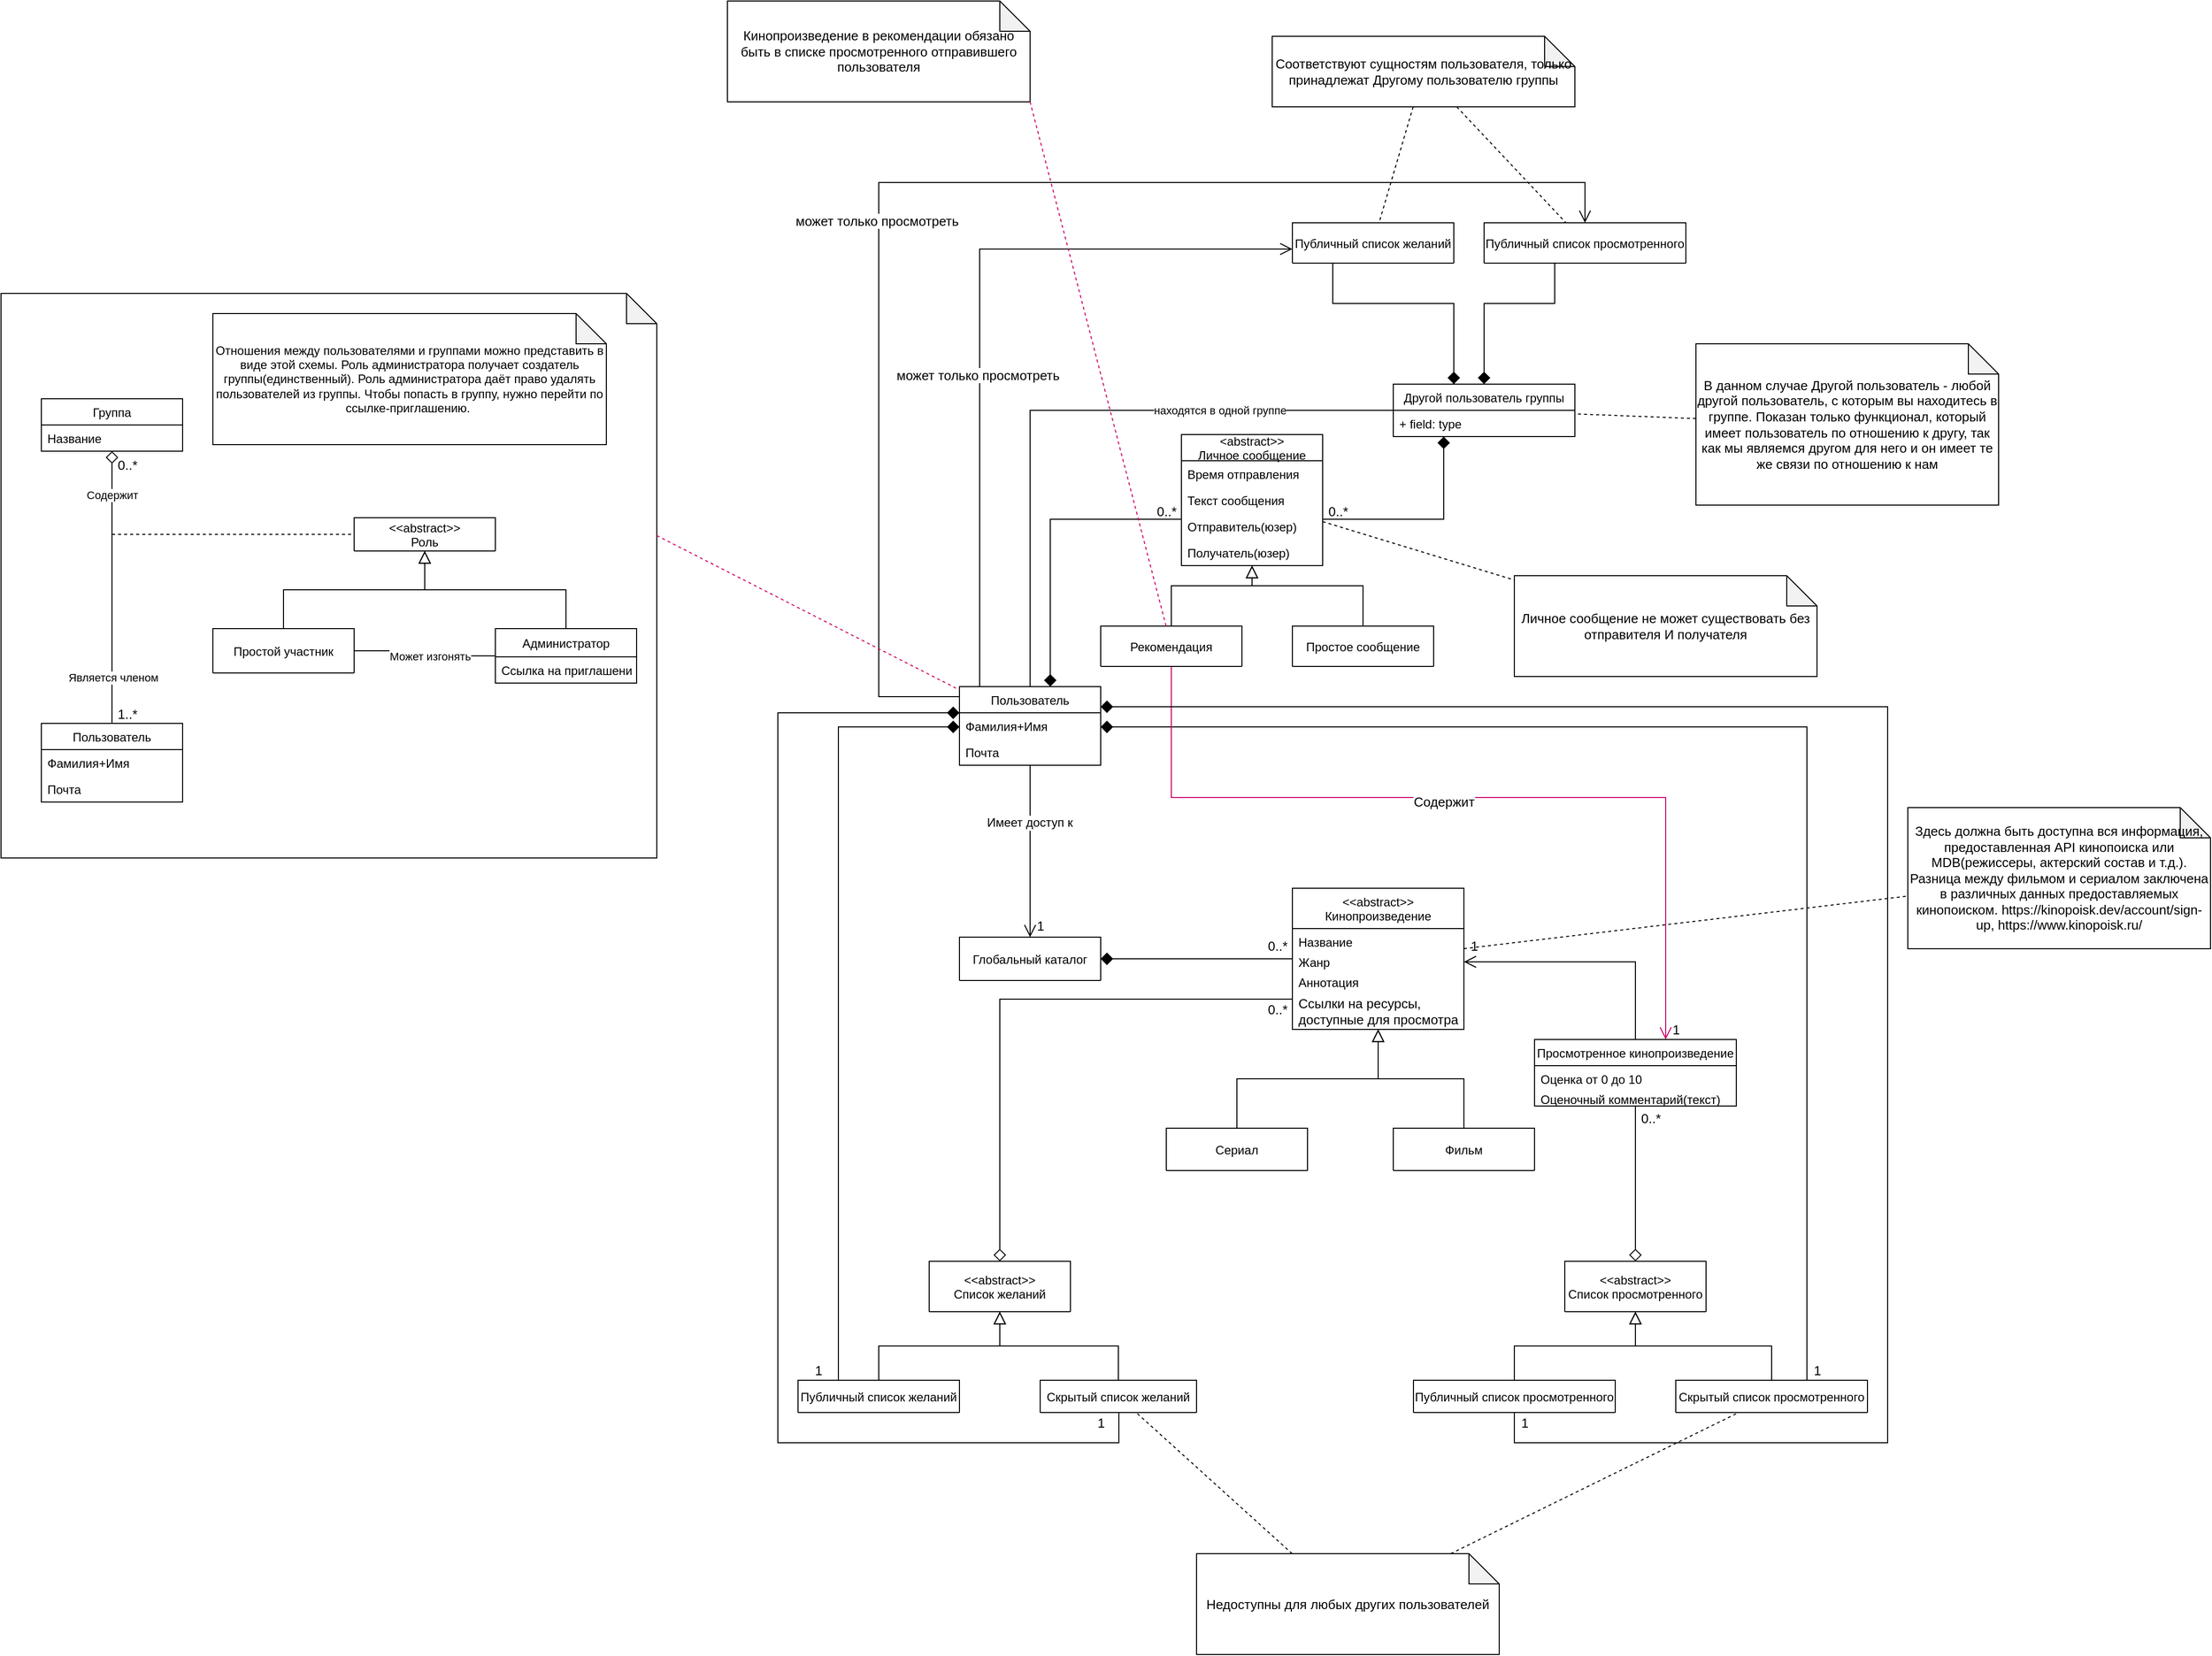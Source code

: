 <mxfile version="17.1.0" type="github">
  <diagram id="8hOy7J-Tb4VkElEGlRXa" name="Page-1">
    <mxGraphModel dx="2318" dy="1896" grid="1" gridSize="10" guides="1" tooltips="1" connect="1" arrows="1" fold="1" page="1" pageScale="1" pageWidth="850" pageHeight="1100" math="0" shadow="0">
      <root>
        <mxCell id="0" />
        <mxCell id="1" parent="0" />
        <mxCell id="gEv-k9MVfC7fjgF1Kp7Z-52" value="" style="shape=note;whiteSpace=wrap;html=1;backgroundOutline=1;darkOpacity=0.05;fontColor=#000000;" vertex="1" parent="1">
          <mxGeometry x="-780" y="-330" width="650" height="560" as="geometry" />
        </mxCell>
        <mxCell id="3TvEwHp-FLP5A3JZ4EUk-60" style="edgeStyle=orthogonalEdgeStyle;rounded=0;orthogonalLoop=1;jettySize=auto;html=1;startArrow=none;startFill=0;endArrow=open;endFill=0;startSize=10;endSize=10;" parent="1" source="3TvEwHp-FLP5A3JZ4EUk-1" target="3TvEwHp-FLP5A3JZ4EUk-22" edge="1">
          <mxGeometry relative="1" as="geometry" />
        </mxCell>
        <mxCell id="3TvEwHp-FLP5A3JZ4EUk-61" value="&lt;span style=&quot;font-size: 12px;&quot;&gt;Имеет доступ к&amp;nbsp;&lt;/span&gt;" style="edgeLabel;html=1;align=center;verticalAlign=middle;resizable=0;points=[];fontSize=12;" parent="3TvEwHp-FLP5A3JZ4EUk-60" vertex="1" connectable="0">
          <mxGeometry x="-0.332" y="1" relative="1" as="geometry">
            <mxPoint as="offset" />
          </mxGeometry>
        </mxCell>
        <mxCell id="3TvEwHp-FLP5A3JZ4EUk-63" style="edgeStyle=orthogonalEdgeStyle;rounded=0;orthogonalLoop=1;jettySize=auto;html=1;fontSize=13;startArrow=diamond;startFill=1;endArrow=none;endFill=0;startSize=10;endSize=10;" parent="1" source="3TvEwHp-FLP5A3JZ4EUk-1" target="3TvEwHp-FLP5A3JZ4EUk-15" edge="1">
          <mxGeometry relative="1" as="geometry">
            <Array as="points">
              <mxPoint x="50" y="100" />
            </Array>
          </mxGeometry>
        </mxCell>
        <mxCell id="3TvEwHp-FLP5A3JZ4EUk-65" style="edgeStyle=orthogonalEdgeStyle;rounded=0;orthogonalLoop=1;jettySize=auto;html=1;fontSize=13;startArrow=diamond;startFill=1;endArrow=none;endFill=0;startSize=10;endSize=10;" parent="1" source="3TvEwHp-FLP5A3JZ4EUk-1" target="3TvEwHp-FLP5A3JZ4EUk-37" edge="1">
          <mxGeometry relative="1" as="geometry">
            <Array as="points">
              <mxPoint x="1010" y="100" />
            </Array>
          </mxGeometry>
        </mxCell>
        <mxCell id="3TvEwHp-FLP5A3JZ4EUk-70" style="edgeStyle=orthogonalEdgeStyle;rounded=0;orthogonalLoop=1;jettySize=auto;html=1;fontSize=13;startArrow=none;startFill=0;endArrow=none;endFill=0;startSize=10;endSize=10;" parent="1" source="3TvEwHp-FLP5A3JZ4EUk-1" target="3TvEwHp-FLP5A3JZ4EUk-68" edge="1">
          <mxGeometry relative="1" as="geometry">
            <Array as="points">
              <mxPoint x="240" y="-214" />
            </Array>
          </mxGeometry>
        </mxCell>
        <mxCell id="gEv-k9MVfC7fjgF1Kp7Z-57" value="находятся в одной группе" style="edgeLabel;html=1;align=center;verticalAlign=middle;resizable=0;points=[];fontColor=#000000;" vertex="1" connectable="0" parent="3TvEwHp-FLP5A3JZ4EUk-70">
          <mxGeometry x="0.762" relative="1" as="geometry">
            <mxPoint x="-97" as="offset" />
          </mxGeometry>
        </mxCell>
        <mxCell id="3TvEwHp-FLP5A3JZ4EUk-74" style="edgeStyle=orthogonalEdgeStyle;rounded=0;orthogonalLoop=1;jettySize=auto;html=1;fontSize=13;startArrow=diamond;startFill=1;endArrow=none;endFill=0;startSize=10;endSize=10;" parent="1" source="3TvEwHp-FLP5A3JZ4EUk-1" target="3TvEwHp-FLP5A3JZ4EUk-72" edge="1">
          <mxGeometry relative="1" as="geometry">
            <Array as="points">
              <mxPoint x="260" y="-106" />
            </Array>
          </mxGeometry>
        </mxCell>
        <mxCell id="3TvEwHp-FLP5A3JZ4EUk-113" style="edgeStyle=orthogonalEdgeStyle;rounded=0;orthogonalLoop=1;jettySize=auto;html=1;fontSize=13;startArrow=none;startFill=0;endArrow=open;endFill=0;startSize=10;endSize=10;" parent="1" source="3TvEwHp-FLP5A3JZ4EUk-1" target="3TvEwHp-FLP5A3JZ4EUk-96" edge="1">
          <mxGeometry relative="1" as="geometry">
            <Array as="points">
              <mxPoint x="190" y="-374" />
            </Array>
          </mxGeometry>
        </mxCell>
        <mxCell id="3TvEwHp-FLP5A3JZ4EUk-114" value="может только просмотреть" style="edgeLabel;html=1;align=center;verticalAlign=middle;resizable=0;points=[];fontSize=13;" parent="3TvEwHp-FLP5A3JZ4EUk-113" vertex="1" connectable="0">
          <mxGeometry x="-0.169" y="2" relative="1" as="geometry">
            <mxPoint as="offset" />
          </mxGeometry>
        </mxCell>
        <mxCell id="3TvEwHp-FLP5A3JZ4EUk-1" value="Пользователь" style="swimlane;fontStyle=0;childLayout=stackLayout;horizontal=1;startSize=26;fillColor=none;horizontalStack=0;resizeParent=1;resizeParentMax=0;resizeLast=0;collapsible=1;marginBottom=0;" parent="1" vertex="1">
          <mxGeometry x="170" y="60" width="140" height="78" as="geometry" />
        </mxCell>
        <mxCell id="3TvEwHp-FLP5A3JZ4EUk-2" value="Фамилия+Имя" style="text;strokeColor=none;fillColor=none;align=left;verticalAlign=top;spacingLeft=4;spacingRight=4;overflow=hidden;rotatable=0;points=[[0,0.5],[1,0.5]];portConstraint=eastwest;fontColor=#000000;" parent="3TvEwHp-FLP5A3JZ4EUk-1" vertex="1">
          <mxGeometry y="26" width="140" height="26" as="geometry" />
        </mxCell>
        <mxCell id="gEv-k9MVfC7fjgF1Kp7Z-4" value="Почта" style="text;strokeColor=none;fillColor=none;align=left;verticalAlign=top;spacingLeft=4;spacingRight=4;overflow=hidden;rotatable=0;points=[[0,0.5],[1,0.5]];portConstraint=eastwest;fontColor=#000000;" vertex="1" parent="3TvEwHp-FLP5A3JZ4EUk-1">
          <mxGeometry y="52" width="140" height="26" as="geometry" />
        </mxCell>
        <mxCell id="3TvEwHp-FLP5A3JZ4EUk-30" style="edgeStyle=orthogonalEdgeStyle;rounded=0;orthogonalLoop=1;jettySize=auto;html=1;endArrow=block;endFill=0;startSize=10;endSize=10;" parent="1" source="3TvEwHp-FLP5A3JZ4EUk-9" target="3TvEwHp-FLP5A3JZ4EUk-27" edge="1">
          <mxGeometry relative="1" as="geometry" />
        </mxCell>
        <mxCell id="3TvEwHp-FLP5A3JZ4EUk-9" value="Фильм" style="swimlane;fontStyle=0;childLayout=stackLayout;horizontal=1;startSize=52;fillColor=none;horizontalStack=0;resizeParent=1;resizeParentMax=0;resizeLast=0;collapsible=1;marginBottom=0;" parent="1" vertex="1">
          <mxGeometry x="600" y="498" width="140" height="42" as="geometry" />
        </mxCell>
        <mxCell id="3TvEwHp-FLP5A3JZ4EUk-56" style="edgeStyle=orthogonalEdgeStyle;rounded=0;orthogonalLoop=1;jettySize=auto;html=1;startArrow=diamond;startFill=0;endArrow=none;endFill=0;startSize=10;endSize=10;" parent="1" source="3TvEwHp-FLP5A3JZ4EUk-13" target="3TvEwHp-FLP5A3JZ4EUk-27" edge="1">
          <mxGeometry relative="1" as="geometry">
            <Array as="points">
              <mxPoint x="210" y="370" />
            </Array>
          </mxGeometry>
        </mxCell>
        <mxCell id="3TvEwHp-FLP5A3JZ4EUk-13" value="&lt;&lt;abstract&gt;&gt;&#xa;Список желаний" style="swimlane;fontStyle=0;childLayout=stackLayout;horizontal=1;startSize=70;fillColor=none;horizontalStack=0;resizeParent=1;resizeParentMax=0;resizeLast=0;collapsible=1;marginBottom=0;" parent="1" vertex="1">
          <mxGeometry x="140" y="630" width="140" height="50" as="geometry" />
        </mxCell>
        <mxCell id="3TvEwHp-FLP5A3JZ4EUk-20" style="edgeStyle=orthogonalEdgeStyle;rounded=0;orthogonalLoop=1;jettySize=auto;html=1;endSize=10;startSize=10;endArrow=block;endFill=0;" parent="1" source="3TvEwHp-FLP5A3JZ4EUk-15" target="3TvEwHp-FLP5A3JZ4EUk-13" edge="1">
          <mxGeometry relative="1" as="geometry" />
        </mxCell>
        <mxCell id="3TvEwHp-FLP5A3JZ4EUk-15" value="Публичный список желаний" style="swimlane;fontStyle=0;childLayout=stackLayout;horizontal=1;startSize=32;fillColor=none;horizontalStack=0;resizeParent=1;resizeParentMax=0;resizeLast=0;collapsible=1;marginBottom=0;" parent="1" vertex="1">
          <mxGeometry x="10" y="748" width="160" height="32" as="geometry" />
        </mxCell>
        <mxCell id="3TvEwHp-FLP5A3JZ4EUk-21" style="edgeStyle=orthogonalEdgeStyle;rounded=0;orthogonalLoop=1;jettySize=auto;html=1;endArrow=block;endFill=0;startSize=10;endSize=10;" parent="1" source="3TvEwHp-FLP5A3JZ4EUk-17" target="3TvEwHp-FLP5A3JZ4EUk-13" edge="1">
          <mxGeometry relative="1" as="geometry" />
        </mxCell>
        <mxCell id="3TvEwHp-FLP5A3JZ4EUk-17" value="Скрытый список желаний" style="swimlane;fontStyle=0;childLayout=stackLayout;horizontal=1;startSize=42;fillColor=none;horizontalStack=0;resizeParent=1;resizeParentMax=0;resizeLast=0;collapsible=1;marginBottom=0;" parent="1" vertex="1">
          <mxGeometry x="250" y="748" width="155" height="32" as="geometry" />
        </mxCell>
        <mxCell id="3TvEwHp-FLP5A3JZ4EUk-40" style="edgeStyle=orthogonalEdgeStyle;rounded=0;orthogonalLoop=1;jettySize=auto;html=1;endArrow=none;endFill=0;startSize=10;endSize=10;startArrow=diamond;startFill=1;" parent="1" source="3TvEwHp-FLP5A3JZ4EUk-22" target="3TvEwHp-FLP5A3JZ4EUk-27" edge="1">
          <mxGeometry relative="1" as="geometry" />
        </mxCell>
        <mxCell id="3TvEwHp-FLP5A3JZ4EUk-22" value="Глобальный каталог" style="swimlane;fontStyle=0;childLayout=stackLayout;horizontal=1;startSize=52;fillColor=none;horizontalStack=0;resizeParent=1;resizeParentMax=0;resizeLast=0;collapsible=1;marginBottom=0;" parent="1" vertex="1">
          <mxGeometry x="170" y="308.5" width="140" height="43" as="geometry" />
        </mxCell>
        <mxCell id="3TvEwHp-FLP5A3JZ4EUk-29" style="edgeStyle=orthogonalEdgeStyle;rounded=0;orthogonalLoop=1;jettySize=auto;html=1;endArrow=block;endFill=0;startSize=10;endSize=10;" parent="1" source="3TvEwHp-FLP5A3JZ4EUk-25" target="3TvEwHp-FLP5A3JZ4EUk-27" edge="1">
          <mxGeometry relative="1" as="geometry" />
        </mxCell>
        <mxCell id="3TvEwHp-FLP5A3JZ4EUk-25" value="Сериал" style="swimlane;fontStyle=0;childLayout=stackLayout;horizontal=1;startSize=52;fillColor=none;horizontalStack=0;resizeParent=1;resizeParentMax=0;resizeLast=0;collapsible=1;marginBottom=0;" parent="1" vertex="1">
          <mxGeometry x="375" y="498" width="140" height="42" as="geometry" />
        </mxCell>
        <mxCell id="3TvEwHp-FLP5A3JZ4EUk-27" value="&lt;&lt;abstract&gt;&gt;&#xa;Кинопроизведение" style="swimlane;fontStyle=0;childLayout=stackLayout;horizontal=1;startSize=40;fillColor=none;horizontalStack=0;resizeParent=1;resizeParentMax=0;resizeLast=0;collapsible=1;marginBottom=0;labelBackgroundColor=none;fontColor=#000000;" parent="1" vertex="1">
          <mxGeometry x="500" y="260" width="170" height="140" as="geometry" />
        </mxCell>
        <mxCell id="3TvEwHp-FLP5A3JZ4EUk-28" value="Название" style="text;strokeColor=none;fillColor=none;align=left;verticalAlign=top;spacingLeft=4;spacingRight=4;overflow=hidden;rotatable=0;points=[[0,0.5],[1,0.5]];portConstraint=eastwest;fontColor=#000000;" parent="3TvEwHp-FLP5A3JZ4EUk-27" vertex="1">
          <mxGeometry y="40" width="170" height="20" as="geometry" />
        </mxCell>
        <mxCell id="3TvEwHp-FLP5A3JZ4EUk-50" value="Жанр" style="text;strokeColor=none;fillColor=none;align=left;verticalAlign=top;spacingLeft=4;spacingRight=4;overflow=hidden;rotatable=0;points=[[0,0.5],[1,0.5]];portConstraint=eastwest;fontColor=#000000;" parent="3TvEwHp-FLP5A3JZ4EUk-27" vertex="1">
          <mxGeometry y="60" width="170" height="20" as="geometry" />
        </mxCell>
        <mxCell id="3TvEwHp-FLP5A3JZ4EUk-51" value="Аннотация" style="text;strokeColor=none;fillColor=none;align=left;verticalAlign=top;spacingLeft=4;spacingRight=4;overflow=hidden;rotatable=0;points=[[0,0.5],[1,0.5]];portConstraint=eastwest;fontColor=#000000;" parent="3TvEwHp-FLP5A3JZ4EUk-27" vertex="1">
          <mxGeometry y="80" width="170" height="20" as="geometry" />
        </mxCell>
        <mxCell id="3TvEwHp-FLP5A3JZ4EUk-62" value="Ссылки на ресурсы, &#xa;доступные для просмотра" style="text;strokeColor=none;fillColor=none;align=left;verticalAlign=top;spacingLeft=4;spacingRight=4;overflow=hidden;rotatable=0;points=[[0,0.5],[1,0.5]];portConstraint=eastwest;fontSize=13;fontColor=#000000;" parent="3TvEwHp-FLP5A3JZ4EUk-27" vertex="1">
          <mxGeometry y="100" width="170" height="40" as="geometry" />
        </mxCell>
        <mxCell id="3TvEwHp-FLP5A3JZ4EUk-55" style="edgeStyle=orthogonalEdgeStyle;rounded=0;orthogonalLoop=1;jettySize=auto;html=1;startArrow=diamond;startFill=0;endArrow=none;endFill=0;startSize=10;endSize=10;" parent="1" source="3TvEwHp-FLP5A3JZ4EUk-31" target="3TvEwHp-FLP5A3JZ4EUk-100" edge="1">
          <mxGeometry relative="1" as="geometry">
            <mxPoint x="840" y="510" as="targetPoint" />
            <Array as="points">
              <mxPoint x="840" y="490" />
              <mxPoint x="840" y="490" />
            </Array>
          </mxGeometry>
        </mxCell>
        <mxCell id="3TvEwHp-FLP5A3JZ4EUk-31" value="&lt;&lt;abstract&gt;&gt;&#xa;Список просмотренного" style="swimlane;fontStyle=0;childLayout=stackLayout;horizontal=1;startSize=60;fillColor=none;horizontalStack=0;resizeParent=1;resizeParentMax=0;resizeLast=0;collapsible=1;marginBottom=0;" parent="1" vertex="1">
          <mxGeometry x="770" y="630" width="140" height="50" as="geometry" />
        </mxCell>
        <mxCell id="3TvEwHp-FLP5A3JZ4EUk-33" style="edgeStyle=orthogonalEdgeStyle;rounded=0;orthogonalLoop=1;jettySize=auto;html=1;endSize=10;startSize=10;endArrow=block;endFill=0;" parent="1" source="3TvEwHp-FLP5A3JZ4EUk-34" target="3TvEwHp-FLP5A3JZ4EUk-31" edge="1">
          <mxGeometry relative="1" as="geometry" />
        </mxCell>
        <mxCell id="3TvEwHp-FLP5A3JZ4EUk-34" value="Публичный список просмотренного" style="swimlane;fontStyle=0;childLayout=stackLayout;horizontal=1;startSize=42;fillColor=none;horizontalStack=0;resizeParent=1;resizeParentMax=0;resizeLast=0;collapsible=1;marginBottom=0;" parent="1" vertex="1">
          <mxGeometry x="620" y="748" width="200" height="32" as="geometry" />
        </mxCell>
        <mxCell id="3TvEwHp-FLP5A3JZ4EUk-36" style="edgeStyle=orthogonalEdgeStyle;rounded=0;orthogonalLoop=1;jettySize=auto;html=1;endArrow=block;endFill=0;startSize=10;endSize=10;" parent="1" source="3TvEwHp-FLP5A3JZ4EUk-37" target="3TvEwHp-FLP5A3JZ4EUk-31" edge="1">
          <mxGeometry relative="1" as="geometry" />
        </mxCell>
        <mxCell id="3TvEwHp-FLP5A3JZ4EUk-37" value="Скрытый список просмотренного" style="swimlane;fontStyle=0;childLayout=stackLayout;horizontal=1;startSize=42;fillColor=none;horizontalStack=0;resizeParent=1;resizeParentMax=0;resizeLast=0;collapsible=1;marginBottom=0;" parent="1" vertex="1">
          <mxGeometry x="880" y="748" width="190" height="32" as="geometry" />
        </mxCell>
        <mxCell id="3TvEwHp-FLP5A3JZ4EUk-75" style="edgeStyle=orthogonalEdgeStyle;rounded=0;orthogonalLoop=1;jettySize=auto;html=1;fontSize=13;startArrow=diamond;startFill=1;endArrow=none;endFill=0;startSize=10;endSize=10;" parent="1" source="3TvEwHp-FLP5A3JZ4EUk-68" target="3TvEwHp-FLP5A3JZ4EUk-72" edge="1">
          <mxGeometry relative="1" as="geometry">
            <Array as="points">
              <mxPoint x="650" y="-106" />
            </Array>
          </mxGeometry>
        </mxCell>
        <mxCell id="3TvEwHp-FLP5A3JZ4EUk-111" style="edgeStyle=orthogonalEdgeStyle;rounded=0;orthogonalLoop=1;jettySize=auto;html=1;fontSize=13;startArrow=diamond;startFill=1;endArrow=none;endFill=0;startSize=10;endSize=10;" parent="1" source="3TvEwHp-FLP5A3JZ4EUk-68" target="3TvEwHp-FLP5A3JZ4EUk-98" edge="1">
          <mxGeometry relative="1" as="geometry">
            <Array as="points">
              <mxPoint x="690" y="-320" />
              <mxPoint x="760" y="-320" />
            </Array>
          </mxGeometry>
        </mxCell>
        <mxCell id="3TvEwHp-FLP5A3JZ4EUk-112" style="edgeStyle=orthogonalEdgeStyle;rounded=0;orthogonalLoop=1;jettySize=auto;html=1;fontSize=13;startArrow=diamond;startFill=1;endArrow=none;endFill=0;startSize=10;endSize=10;" parent="1" source="3TvEwHp-FLP5A3JZ4EUk-68" target="3TvEwHp-FLP5A3JZ4EUk-96" edge="1">
          <mxGeometry relative="1" as="geometry">
            <Array as="points">
              <mxPoint x="660" y="-320" />
              <mxPoint x="540" y="-320" />
            </Array>
          </mxGeometry>
        </mxCell>
        <mxCell id="3TvEwHp-FLP5A3JZ4EUk-68" value="Другой пользователь группы" style="swimlane;fontStyle=0;childLayout=stackLayout;horizontal=1;startSize=26;fillColor=none;horizontalStack=0;resizeParent=1;resizeParentMax=0;resizeLast=0;collapsible=1;marginBottom=0;" parent="1" vertex="1">
          <mxGeometry x="600" y="-240" width="180" height="52" as="geometry" />
        </mxCell>
        <mxCell id="3TvEwHp-FLP5A3JZ4EUk-69" value="+ field: type" style="text;strokeColor=none;fillColor=none;align=left;verticalAlign=top;spacingLeft=4;spacingRight=4;overflow=hidden;rotatable=0;points=[[0,0.5],[1,0.5]];portConstraint=eastwest;" parent="3TvEwHp-FLP5A3JZ4EUk-68" vertex="1">
          <mxGeometry y="26" width="180" height="26" as="geometry" />
        </mxCell>
        <mxCell id="3TvEwHp-FLP5A3JZ4EUk-72" value="&lt;abstract&gt;&gt;&#xa;Личное сообщение" style="swimlane;fontStyle=0;childLayout=stackLayout;horizontal=1;startSize=26;fillColor=none;horizontalStack=0;resizeParent=1;resizeParentMax=0;resizeLast=0;collapsible=1;marginBottom=0;" parent="1" vertex="1">
          <mxGeometry x="390" y="-190" width="140" height="130" as="geometry" />
        </mxCell>
        <mxCell id="3TvEwHp-FLP5A3JZ4EUk-73" value="Время отправления" style="text;strokeColor=none;fillColor=none;align=left;verticalAlign=top;spacingLeft=4;spacingRight=4;overflow=hidden;rotatable=0;points=[[0,0.5],[1,0.5]];portConstraint=eastwest;" parent="3TvEwHp-FLP5A3JZ4EUk-72" vertex="1">
          <mxGeometry y="26" width="140" height="26" as="geometry" />
        </mxCell>
        <mxCell id="3TvEwHp-FLP5A3JZ4EUk-127" value="Текст сообщения" style="text;strokeColor=none;fillColor=none;align=left;verticalAlign=top;spacingLeft=4;spacingRight=4;overflow=hidden;rotatable=0;points=[[0,0.5],[1,0.5]];portConstraint=eastwest;" parent="3TvEwHp-FLP5A3JZ4EUk-72" vertex="1">
          <mxGeometry y="52" width="140" height="26" as="geometry" />
        </mxCell>
        <mxCell id="gEv-k9MVfC7fjgF1Kp7Z-2" value="Отправитель(юзер)" style="text;strokeColor=none;fillColor=none;align=left;verticalAlign=top;spacingLeft=4;spacingRight=4;overflow=hidden;rotatable=0;points=[[0,0.5],[1,0.5]];portConstraint=eastwest;" vertex="1" parent="3TvEwHp-FLP5A3JZ4EUk-72">
          <mxGeometry y="78" width="140" height="26" as="geometry" />
        </mxCell>
        <mxCell id="gEv-k9MVfC7fjgF1Kp7Z-3" value="Получатель(юзер)" style="text;strokeColor=none;fillColor=none;align=left;verticalAlign=top;spacingLeft=4;spacingRight=4;overflow=hidden;rotatable=0;points=[[0,0.5],[1,0.5]];portConstraint=eastwest;" vertex="1" parent="3TvEwHp-FLP5A3JZ4EUk-72">
          <mxGeometry y="104" width="140" height="26" as="geometry" />
        </mxCell>
        <mxCell id="3TvEwHp-FLP5A3JZ4EUk-82" style="edgeStyle=orthogonalEdgeStyle;rounded=0;orthogonalLoop=1;jettySize=auto;html=1;fontSize=13;startArrow=none;startFill=0;endArrow=block;endFill=0;startSize=10;endSize=10;" parent="1" source="3TvEwHp-FLP5A3JZ4EUk-77" target="3TvEwHp-FLP5A3JZ4EUk-72" edge="1">
          <mxGeometry relative="1" as="geometry">
            <Array as="points">
              <mxPoint x="570" y="-40" />
              <mxPoint x="460" y="-40" />
            </Array>
          </mxGeometry>
        </mxCell>
        <mxCell id="3TvEwHp-FLP5A3JZ4EUk-77" value="Простое сообщение" style="swimlane;fontStyle=0;childLayout=stackLayout;horizontal=1;startSize=40;fillColor=none;horizontalStack=0;resizeParent=1;resizeParentMax=0;resizeLast=0;collapsible=1;marginBottom=0;" parent="1" vertex="1">
          <mxGeometry x="500" width="140" height="40" as="geometry" />
        </mxCell>
        <mxCell id="3TvEwHp-FLP5A3JZ4EUk-81" style="edgeStyle=orthogonalEdgeStyle;rounded=0;orthogonalLoop=1;jettySize=auto;html=1;fontSize=13;startArrow=none;startFill=0;endArrow=block;endFill=0;startSize=10;endSize=10;" parent="1" source="3TvEwHp-FLP5A3JZ4EUk-79" target="3TvEwHp-FLP5A3JZ4EUk-72" edge="1">
          <mxGeometry relative="1" as="geometry">
            <Array as="points">
              <mxPoint x="380" y="-40" />
              <mxPoint x="460" y="-40" />
            </Array>
          </mxGeometry>
        </mxCell>
        <mxCell id="3TvEwHp-FLP5A3JZ4EUk-83" style="edgeStyle=orthogonalEdgeStyle;rounded=0;orthogonalLoop=1;jettySize=auto;html=1;fontSize=13;startArrow=none;startFill=0;endArrow=open;endFill=0;startSize=10;endSize=10;strokeColor=#CC0066;" parent="1" source="3TvEwHp-FLP5A3JZ4EUk-79" target="3TvEwHp-FLP5A3JZ4EUk-100" edge="1">
          <mxGeometry relative="1" as="geometry">
            <Array as="points">
              <mxPoint x="380" y="170" />
              <mxPoint x="870" y="170" />
            </Array>
          </mxGeometry>
        </mxCell>
        <mxCell id="3TvEwHp-FLP5A3JZ4EUk-84" value="Содержит" style="edgeLabel;html=1;align=center;verticalAlign=middle;resizable=0;points=[];fontSize=13;" parent="3TvEwHp-FLP5A3JZ4EUk-83" vertex="1" connectable="0">
          <mxGeometry x="0.346" y="-4" relative="1" as="geometry">
            <mxPoint x="-179" as="offset" />
          </mxGeometry>
        </mxCell>
        <mxCell id="3TvEwHp-FLP5A3JZ4EUk-79" value="Рекомендация" style="swimlane;fontStyle=0;childLayout=stackLayout;horizontal=1;startSize=40;fillColor=none;horizontalStack=0;resizeParent=1;resizeParentMax=0;resizeLast=0;collapsible=1;marginBottom=0;" parent="1" vertex="1">
          <mxGeometry x="310" width="140" height="40" as="geometry" />
        </mxCell>
        <mxCell id="3TvEwHp-FLP5A3JZ4EUk-86" value="Кинопроизведение в рекомендации обязано быть в списке просмотренного отправившего пользователя" style="shape=note;whiteSpace=wrap;html=1;backgroundOutline=1;darkOpacity=0.05;fontSize=13;" parent="1" vertex="1">
          <mxGeometry x="-60" y="-620" width="300" height="100" as="geometry" />
        </mxCell>
        <mxCell id="3TvEwHp-FLP5A3JZ4EUk-87" value="" style="endArrow=none;dashed=1;html=1;rounded=0;fontSize=13;startSize=10;endSize=10;exitX=1;exitY=1;exitDx=0;exitDy=0;exitPerimeter=0;strokeColor=#CC0066;" parent="1" source="3TvEwHp-FLP5A3JZ4EUk-86" target="3TvEwHp-FLP5A3JZ4EUk-79" edge="1">
          <mxGeometry width="50" height="50" relative="1" as="geometry">
            <mxPoint x="550" y="60" as="sourcePoint" />
            <mxPoint x="600" y="10" as="targetPoint" />
          </mxGeometry>
        </mxCell>
        <mxCell id="3TvEwHp-FLP5A3JZ4EUk-88" value="В данном случае Другой пользователь - любой другой пользователь, с которым вы находитесь в группе. Показан только функционал, который имеет пользователь по отношению к другу, так как мы являемся другом для него и он имеет те же связи по отношению к нам" style="shape=note;whiteSpace=wrap;html=1;backgroundOutline=1;darkOpacity=0.05;fontSize=13;" parent="1" vertex="1">
          <mxGeometry x="900" y="-280" width="300" height="160" as="geometry" />
        </mxCell>
        <mxCell id="3TvEwHp-FLP5A3JZ4EUk-92" value="" style="endArrow=none;dashed=1;html=1;rounded=0;fontSize=13;startSize=10;endSize=10;" parent="1" source="3TvEwHp-FLP5A3JZ4EUk-88" target="3TvEwHp-FLP5A3JZ4EUk-68" edge="1">
          <mxGeometry width="50" height="50" relative="1" as="geometry">
            <mxPoint x="550" y="-80" as="sourcePoint" />
            <mxPoint x="600" y="-130" as="targetPoint" />
          </mxGeometry>
        </mxCell>
        <mxCell id="3TvEwHp-FLP5A3JZ4EUk-93" value="Недоступны для любых других пользователей" style="shape=note;whiteSpace=wrap;html=1;backgroundOutline=1;darkOpacity=0.05;fontSize=13;" parent="1" vertex="1">
          <mxGeometry x="405" y="920" width="300" height="100" as="geometry" />
        </mxCell>
        <mxCell id="3TvEwHp-FLP5A3JZ4EUk-94" value="" style="endArrow=none;dashed=1;html=1;rounded=0;fontSize=13;startSize=10;endSize=10;" parent="1" source="3TvEwHp-FLP5A3JZ4EUk-93" target="3TvEwHp-FLP5A3JZ4EUk-17" edge="1">
          <mxGeometry width="50" height="50" relative="1" as="geometry">
            <mxPoint x="410" y="910" as="sourcePoint" />
            <mxPoint x="460" y="860" as="targetPoint" />
          </mxGeometry>
        </mxCell>
        <mxCell id="3TvEwHp-FLP5A3JZ4EUk-95" value="" style="endArrow=none;dashed=1;html=1;rounded=0;fontSize=13;startSize=10;endSize=10;" parent="1" source="3TvEwHp-FLP5A3JZ4EUk-93" target="3TvEwHp-FLP5A3JZ4EUk-37" edge="1">
          <mxGeometry width="50" height="50" relative="1" as="geometry">
            <mxPoint x="506.964" y="930" as="sourcePoint" />
            <mxPoint x="367.679" y="810" as="targetPoint" />
          </mxGeometry>
        </mxCell>
        <mxCell id="3TvEwHp-FLP5A3JZ4EUk-96" value="Публичный список желаний" style="swimlane;fontStyle=0;childLayout=stackLayout;horizontal=1;startSize=110;fillColor=none;horizontalStack=0;resizeParent=1;resizeParentMax=0;resizeLast=0;collapsible=1;marginBottom=0;" parent="1" vertex="1">
          <mxGeometry x="500" y="-400" width="160" height="40" as="geometry" />
        </mxCell>
        <mxCell id="3TvEwHp-FLP5A3JZ4EUk-98" value="Публичный список просмотренного" style="swimlane;fontStyle=0;childLayout=stackLayout;horizontal=1;startSize=50;fillColor=none;horizontalStack=0;resizeParent=1;resizeParentMax=0;resizeLast=0;collapsible=1;marginBottom=0;" parent="1" vertex="1">
          <mxGeometry x="690" y="-400" width="200" height="40" as="geometry" />
        </mxCell>
        <mxCell id="3TvEwHp-FLP5A3JZ4EUk-110" style="edgeStyle=orthogonalEdgeStyle;rounded=0;orthogonalLoop=1;jettySize=auto;html=1;fontSize=13;startArrow=none;startFill=0;endArrow=open;endFill=0;startSize=10;endSize=10;" parent="1" source="3TvEwHp-FLP5A3JZ4EUk-100" target="3TvEwHp-FLP5A3JZ4EUk-27" edge="1">
          <mxGeometry relative="1" as="geometry">
            <Array as="points">
              <mxPoint x="840" y="333" />
            </Array>
          </mxGeometry>
        </mxCell>
        <mxCell id="3TvEwHp-FLP5A3JZ4EUk-100" value="Просмотренное кинопроизведение" style="swimlane;fontStyle=0;childLayout=stackLayout;horizontal=1;startSize=26;fillColor=none;horizontalStack=0;resizeParent=1;resizeParentMax=0;resizeLast=0;collapsible=1;marginBottom=0;" parent="1" vertex="1">
          <mxGeometry x="740" y="410" width="200" height="66" as="geometry" />
        </mxCell>
        <mxCell id="3TvEwHp-FLP5A3JZ4EUk-105" value="Оценка от 0 до 10" style="text;strokeColor=none;fillColor=none;align=left;verticalAlign=top;spacingLeft=4;spacingRight=4;overflow=hidden;rotatable=0;points=[[0,0.5],[1,0.5]];portConstraint=eastwest;" parent="3TvEwHp-FLP5A3JZ4EUk-100" vertex="1">
          <mxGeometry y="26" width="200" height="20" as="geometry" />
        </mxCell>
        <mxCell id="3TvEwHp-FLP5A3JZ4EUk-117" value="Оценочный комментарий(текст)" style="text;strokeColor=none;fillColor=none;align=left;verticalAlign=top;spacingLeft=4;spacingRight=4;overflow=hidden;rotatable=0;points=[[0,0.5],[1,0.5]];portConstraint=eastwest;" parent="3TvEwHp-FLP5A3JZ4EUk-100" vertex="1">
          <mxGeometry y="46" width="200" height="20" as="geometry" />
        </mxCell>
        <mxCell id="3TvEwHp-FLP5A3JZ4EUk-115" style="edgeStyle=orthogonalEdgeStyle;rounded=0;orthogonalLoop=1;jettySize=auto;html=1;fontSize=13;startArrow=none;startFill=0;endArrow=open;endFill=0;startSize=10;endSize=10;" parent="1" source="3TvEwHp-FLP5A3JZ4EUk-1" target="3TvEwHp-FLP5A3JZ4EUk-98" edge="1">
          <mxGeometry relative="1" as="geometry">
            <mxPoint x="75.0" y="34" as="sourcePoint" />
            <mxPoint x="375.0" y="-400" as="targetPoint" />
            <Array as="points">
              <mxPoint x="90" y="70" />
              <mxPoint x="90" y="-440" />
              <mxPoint x="790" y="-440" />
            </Array>
          </mxGeometry>
        </mxCell>
        <mxCell id="3TvEwHp-FLP5A3JZ4EUk-116" value="может только просмотреть" style="edgeLabel;html=1;align=center;verticalAlign=middle;resizable=0;points=[];fontSize=13;" parent="3TvEwHp-FLP5A3JZ4EUk-115" vertex="1" connectable="0">
          <mxGeometry x="-0.169" y="2" relative="1" as="geometry">
            <mxPoint as="offset" />
          </mxGeometry>
        </mxCell>
        <mxCell id="3TvEwHp-FLP5A3JZ4EUk-119" value="0..*" style="text;html=1;align=center;verticalAlign=middle;resizable=0;points=[];autosize=1;strokeColor=none;fillColor=none;fontSize=13;" parent="1" vertex="1">
          <mxGeometry x="360" y="-124" width="30" height="20" as="geometry" />
        </mxCell>
        <mxCell id="3TvEwHp-FLP5A3JZ4EUk-120" value="0..*" style="text;html=1;align=center;verticalAlign=middle;resizable=0;points=[];autosize=1;strokeColor=none;fillColor=none;fontSize=13;" parent="1" vertex="1">
          <mxGeometry x="530" y="-124" width="30" height="20" as="geometry" />
        </mxCell>
        <mxCell id="3TvEwHp-FLP5A3JZ4EUk-123" value="Соответствуют сущностям пользователя, только принадлежат Другому пользователю группы" style="shape=note;whiteSpace=wrap;html=1;backgroundOutline=1;darkOpacity=0.05;fontSize=13;" parent="1" vertex="1">
          <mxGeometry x="480" y="-585" width="300" height="70" as="geometry" />
        </mxCell>
        <mxCell id="3TvEwHp-FLP5A3JZ4EUk-124" value="" style="endArrow=none;dashed=1;html=1;rounded=0;fontSize=13;startSize=10;endSize=10;" parent="1" source="3TvEwHp-FLP5A3JZ4EUk-123" target="3TvEwHp-FLP5A3JZ4EUk-96" edge="1">
          <mxGeometry width="50" height="50" relative="1" as="geometry">
            <mxPoint x="419.17" y="-550" as="sourcePoint" />
            <mxPoint x="552.503" y="-30" as="targetPoint" />
          </mxGeometry>
        </mxCell>
        <mxCell id="3TvEwHp-FLP5A3JZ4EUk-125" value="" style="endArrow=none;dashed=1;html=1;rounded=0;fontSize=13;startSize=10;endSize=10;" parent="1" source="3TvEwHp-FLP5A3JZ4EUk-123" target="3TvEwHp-FLP5A3JZ4EUk-98" edge="1">
          <mxGeometry width="50" height="50" relative="1" as="geometry">
            <mxPoint x="675.161" y="-490" as="sourcePoint" />
            <mxPoint x="604.194" y="-390" as="targetPoint" />
          </mxGeometry>
        </mxCell>
        <mxCell id="3TvEwHp-FLP5A3JZ4EUk-129" value="1" style="text;html=1;align=center;verticalAlign=middle;resizable=0;points=[];autosize=1;strokeColor=none;fillColor=none;fontSize=13;" parent="1" vertex="1">
          <mxGeometry x="870" y="390" width="20" height="20" as="geometry" />
        </mxCell>
        <mxCell id="3TvEwHp-FLP5A3JZ4EUk-130" value="0..*" style="text;html=1;align=center;verticalAlign=middle;resizable=0;points=[];autosize=1;strokeColor=none;fillColor=none;fontSize=13;" parent="1" vertex="1">
          <mxGeometry x="470" y="307" width="30" height="20" as="geometry" />
        </mxCell>
        <mxCell id="3TvEwHp-FLP5A3JZ4EUk-131" value="1" style="text;html=1;align=center;verticalAlign=middle;resizable=0;points=[];autosize=1;strokeColor=none;fillColor=none;fontSize=13;" parent="1" vertex="1">
          <mxGeometry x="240" y="287" width="20" height="20" as="geometry" />
        </mxCell>
        <mxCell id="3TvEwHp-FLP5A3JZ4EUk-132" value="1" style="text;html=1;align=center;verticalAlign=middle;resizable=0;points=[];autosize=1;strokeColor=none;fillColor=none;fontSize=13;" parent="1" vertex="1">
          <mxGeometry x="670" y="307" width="20" height="20" as="geometry" />
        </mxCell>
        <mxCell id="3TvEwHp-FLP5A3JZ4EUk-134" value="0..*" style="text;html=1;align=center;verticalAlign=middle;resizable=0;points=[];autosize=1;strokeColor=none;fillColor=none;fontSize=13;" parent="1" vertex="1">
          <mxGeometry x="470" y="370" width="30" height="20" as="geometry" />
        </mxCell>
        <mxCell id="3TvEwHp-FLP5A3JZ4EUk-135" value="0..*" style="text;html=1;align=center;verticalAlign=middle;resizable=0;points=[];autosize=1;strokeColor=none;fillColor=none;fontSize=13;" parent="1" vertex="1">
          <mxGeometry x="840" y="478" width="30" height="20" as="geometry" />
        </mxCell>
        <mxCell id="3TvEwHp-FLP5A3JZ4EUk-136" value="Личное сообщение не может существовать без отправителя И получателя" style="shape=note;whiteSpace=wrap;html=1;backgroundOutline=1;darkOpacity=0.05;fontSize=13;" parent="1" vertex="1">
          <mxGeometry x="720" y="-50" width="300" height="100" as="geometry" />
        </mxCell>
        <mxCell id="3TvEwHp-FLP5A3JZ4EUk-137" value="" style="endArrow=none;dashed=1;html=1;rounded=0;fontSize=13;startSize=10;endSize=10;" parent="1" source="3TvEwHp-FLP5A3JZ4EUk-72" target="3TvEwHp-FLP5A3JZ4EUk-136" edge="1">
          <mxGeometry width="50" height="50" relative="1" as="geometry">
            <mxPoint x="910.0" y="-190" as="sourcePoint" />
            <mxPoint x="770.0" y="-199.333" as="targetPoint" />
          </mxGeometry>
        </mxCell>
        <mxCell id="3TvEwHp-FLP5A3JZ4EUk-138" value="1" style="text;html=1;align=center;verticalAlign=middle;resizable=0;points=[];autosize=1;strokeColor=none;fillColor=none;fontSize=13;" parent="1" vertex="1">
          <mxGeometry x="20" y="728" width="20" height="20" as="geometry" />
        </mxCell>
        <mxCell id="3TvEwHp-FLP5A3JZ4EUk-139" style="edgeStyle=orthogonalEdgeStyle;rounded=0;orthogonalLoop=1;jettySize=auto;html=1;fontSize=13;startArrow=diamond;startFill=1;endArrow=none;endFill=0;startSize=10;endSize=10;" parent="1" source="3TvEwHp-FLP5A3JZ4EUk-1" target="3TvEwHp-FLP5A3JZ4EUk-17" edge="1">
          <mxGeometry relative="1" as="geometry">
            <mxPoint x="180.0" y="96" as="sourcePoint" />
            <mxPoint x="60" y="758" as="targetPoint" />
            <Array as="points">
              <mxPoint x="-10" y="86" />
              <mxPoint x="-10" y="810" />
              <mxPoint x="328" y="810" />
            </Array>
          </mxGeometry>
        </mxCell>
        <mxCell id="3TvEwHp-FLP5A3JZ4EUk-140" value="1" style="text;html=1;align=center;verticalAlign=middle;resizable=0;points=[];autosize=1;strokeColor=none;fillColor=none;fontSize=13;" parent="1" vertex="1">
          <mxGeometry x="300" y="780" width="20" height="20" as="geometry" />
        </mxCell>
        <mxCell id="3TvEwHp-FLP5A3JZ4EUk-141" style="edgeStyle=orthogonalEdgeStyle;rounded=0;orthogonalLoop=1;jettySize=auto;html=1;fontSize=13;startArrow=diamond;startFill=1;endArrow=none;endFill=0;startSize=10;endSize=10;" parent="1" source="3TvEwHp-FLP5A3JZ4EUk-1" target="3TvEwHp-FLP5A3JZ4EUk-34" edge="1">
          <mxGeometry relative="1" as="geometry">
            <mxPoint x="320.0" y="96" as="sourcePoint" />
            <mxPoint x="920.0" y="673.059" as="targetPoint" />
            <Array as="points">
              <mxPoint x="1090" y="80" />
              <mxPoint x="1090" y="810" />
              <mxPoint x="720" y="810" />
            </Array>
          </mxGeometry>
        </mxCell>
        <mxCell id="3TvEwHp-FLP5A3JZ4EUk-142" value="1" style="text;html=1;align=center;verticalAlign=middle;resizable=0;points=[];autosize=1;strokeColor=none;fillColor=none;fontSize=13;" parent="1" vertex="1">
          <mxGeometry x="720" y="780" width="20" height="20" as="geometry" />
        </mxCell>
        <mxCell id="3TvEwHp-FLP5A3JZ4EUk-143" value="1" style="text;html=1;align=center;verticalAlign=middle;resizable=0;points=[];autosize=1;strokeColor=none;fillColor=none;fontSize=13;" parent="1" vertex="1">
          <mxGeometry x="1010" y="728" width="20" height="20" as="geometry" />
        </mxCell>
        <mxCell id="gEv-k9MVfC7fjgF1Kp7Z-5" value="Здесь должна быть доступна вся информация, предоставленная API кинопоиска или MDB(режиссеры, актерский состав и т.д.). Разница между фильмом и сериалом заключена в различных данных предоставляемых кинопоиском. https://kinopoisk.dev/account/sign-up,&amp;nbsp;https://www.kinopoisk.ru/" style="shape=note;whiteSpace=wrap;html=1;backgroundOutline=1;darkOpacity=0.05;fontSize=13;" vertex="1" parent="1">
          <mxGeometry x="1110" y="180" width="300" height="140" as="geometry" />
        </mxCell>
        <mxCell id="gEv-k9MVfC7fjgF1Kp7Z-7" value="" style="endArrow=none;dashed=1;html=1;rounded=0;fontColor=#000000;" edge="1" parent="1" source="3TvEwHp-FLP5A3JZ4EUk-27" target="gEv-k9MVfC7fjgF1Kp7Z-5">
          <mxGeometry width="50" height="50" relative="1" as="geometry">
            <mxPoint x="740" y="180" as="sourcePoint" />
            <mxPoint x="790" y="130" as="targetPoint" />
          </mxGeometry>
        </mxCell>
        <mxCell id="gEv-k9MVfC7fjgF1Kp7Z-21" value="Пользователь" style="swimlane;fontStyle=0;childLayout=stackLayout;horizontal=1;startSize=26;fillColor=none;horizontalStack=0;resizeParent=1;resizeParentMax=0;resizeLast=0;collapsible=1;marginBottom=0;" vertex="1" parent="1">
          <mxGeometry x="-740" y="96.5" width="140" height="78" as="geometry" />
        </mxCell>
        <mxCell id="gEv-k9MVfC7fjgF1Kp7Z-22" value="Фамилия+Имя" style="text;strokeColor=none;fillColor=none;align=left;verticalAlign=top;spacingLeft=4;spacingRight=4;overflow=hidden;rotatable=0;points=[[0,0.5],[1,0.5]];portConstraint=eastwest;fontColor=#000000;" vertex="1" parent="gEv-k9MVfC7fjgF1Kp7Z-21">
          <mxGeometry y="26" width="140" height="26" as="geometry" />
        </mxCell>
        <mxCell id="gEv-k9MVfC7fjgF1Kp7Z-23" value="Почта" style="text;strokeColor=none;fillColor=none;align=left;verticalAlign=top;spacingLeft=4;spacingRight=4;overflow=hidden;rotatable=0;points=[[0,0.5],[1,0.5]];portConstraint=eastwest;fontColor=#000000;" vertex="1" parent="gEv-k9MVfC7fjgF1Kp7Z-21">
          <mxGeometry y="52" width="140" height="26" as="geometry" />
        </mxCell>
        <mxCell id="gEv-k9MVfC7fjgF1Kp7Z-24" value="Группа" style="swimlane;fontStyle=0;childLayout=stackLayout;horizontal=1;startSize=26;fillColor=none;horizontalStack=0;resizeParent=1;resizeParentMax=0;resizeLast=0;collapsible=1;marginBottom=0;" vertex="1" parent="1">
          <mxGeometry x="-740" y="-225.5" width="140" height="52" as="geometry" />
        </mxCell>
        <mxCell id="gEv-k9MVfC7fjgF1Kp7Z-26" value="Название" style="text;strokeColor=none;fillColor=none;align=left;verticalAlign=top;spacingLeft=4;spacingRight=4;overflow=hidden;rotatable=0;points=[[0,0.5],[1,0.5]];portConstraint=eastwest;fontColor=#000000;" vertex="1" parent="gEv-k9MVfC7fjgF1Kp7Z-24">
          <mxGeometry y="26" width="140" height="26" as="geometry" />
        </mxCell>
        <mxCell id="gEv-k9MVfC7fjgF1Kp7Z-29" value="" style="endArrow=diamond;html=1;rounded=0;fontColor=#000000;startSize=10;endSize=10;endFill=0;startArrow=none;startFill=0;" edge="1" parent="1" source="gEv-k9MVfC7fjgF1Kp7Z-21" target="gEv-k9MVfC7fjgF1Kp7Z-24">
          <mxGeometry width="50" height="50" relative="1" as="geometry">
            <mxPoint x="-700" y="-23.5" as="sourcePoint" />
            <mxPoint x="-650" y="-73.5" as="targetPoint" />
          </mxGeometry>
        </mxCell>
        <mxCell id="gEv-k9MVfC7fjgF1Kp7Z-45" value="Содержит" style="edgeLabel;html=1;align=center;verticalAlign=middle;resizable=0;points=[];fontColor=#000000;" vertex="1" connectable="0" parent="gEv-k9MVfC7fjgF1Kp7Z-29">
          <mxGeometry x="0.463" y="-1" relative="1" as="geometry">
            <mxPoint x="-1" y="-29" as="offset" />
          </mxGeometry>
        </mxCell>
        <mxCell id="gEv-k9MVfC7fjgF1Kp7Z-62" value="Является членом" style="edgeLabel;html=1;align=center;verticalAlign=middle;resizable=0;points=[];fontColor=#000000;" vertex="1" connectable="0" parent="gEv-k9MVfC7fjgF1Kp7Z-29">
          <mxGeometry x="0.182" y="-1" relative="1" as="geometry">
            <mxPoint y="114" as="offset" />
          </mxGeometry>
        </mxCell>
        <mxCell id="gEv-k9MVfC7fjgF1Kp7Z-30" value="&lt;&lt;abstract&gt;&gt;&#xa;Роль" style="swimlane;fontStyle=0;childLayout=stackLayout;horizontal=1;startSize=52;fillColor=none;horizontalStack=0;resizeParent=1;resizeParentMax=0;resizeLast=0;collapsible=1;marginBottom=0;" vertex="1" parent="1">
          <mxGeometry x="-430" y="-107.5" width="140" height="33" as="geometry" />
        </mxCell>
        <mxCell id="gEv-k9MVfC7fjgF1Kp7Z-33" value="" style="endArrow=none;dashed=1;html=1;rounded=0;fontColor=#000000;startSize=10;endSize=10;" edge="1" parent="1" target="gEv-k9MVfC7fjgF1Kp7Z-30">
          <mxGeometry width="50" height="50" relative="1" as="geometry">
            <mxPoint x="-670" y="-91" as="sourcePoint" />
            <mxPoint x="220" y="-133.5" as="targetPoint" />
          </mxGeometry>
        </mxCell>
        <mxCell id="gEv-k9MVfC7fjgF1Kp7Z-44" style="edgeStyle=orthogonalEdgeStyle;rounded=0;orthogonalLoop=1;jettySize=auto;html=1;fontColor=#000000;startArrow=none;startFill=0;endArrow=block;endFill=0;startSize=10;endSize=10;" edge="1" parent="1" source="gEv-k9MVfC7fjgF1Kp7Z-34" target="gEv-k9MVfC7fjgF1Kp7Z-30">
          <mxGeometry relative="1" as="geometry" />
        </mxCell>
        <mxCell id="gEv-k9MVfC7fjgF1Kp7Z-34" value="Простой участник" style="swimlane;fontStyle=0;childLayout=stackLayout;horizontal=1;startSize=52;fillColor=none;horizontalStack=0;resizeParent=1;resizeParentMax=0;resizeLast=0;collapsible=1;marginBottom=0;" vertex="1" parent="1">
          <mxGeometry x="-570" y="2.5" width="140" height="44" as="geometry" />
        </mxCell>
        <mxCell id="gEv-k9MVfC7fjgF1Kp7Z-43" style="edgeStyle=orthogonalEdgeStyle;rounded=0;orthogonalLoop=1;jettySize=auto;html=1;fontColor=#000000;startArrow=none;startFill=0;endArrow=block;endFill=0;startSize=10;endSize=10;" edge="1" parent="1" source="gEv-k9MVfC7fjgF1Kp7Z-38" target="gEv-k9MVfC7fjgF1Kp7Z-30">
          <mxGeometry relative="1" as="geometry" />
        </mxCell>
        <mxCell id="gEv-k9MVfC7fjgF1Kp7Z-46" style="edgeStyle=orthogonalEdgeStyle;rounded=0;orthogonalLoop=1;jettySize=auto;html=1;fontColor=#000000;startArrow=none;startFill=0;endArrow=none;endFill=0;startSize=10;endSize=10;" edge="1" parent="1" source="gEv-k9MVfC7fjgF1Kp7Z-38" target="gEv-k9MVfC7fjgF1Kp7Z-34">
          <mxGeometry relative="1" as="geometry" />
        </mxCell>
        <mxCell id="gEv-k9MVfC7fjgF1Kp7Z-47" value="Может изгонять" style="edgeLabel;html=1;align=center;verticalAlign=middle;resizable=0;points=[];fontColor=#000000;" vertex="1" connectable="0" parent="gEv-k9MVfC7fjgF1Kp7Z-46">
          <mxGeometry x="-0.096" relative="1" as="geometry">
            <mxPoint as="offset" />
          </mxGeometry>
        </mxCell>
        <mxCell id="gEv-k9MVfC7fjgF1Kp7Z-38" value="Администратор" style="swimlane;fontStyle=0;childLayout=stackLayout;horizontal=1;startSize=28;fillColor=none;horizontalStack=0;resizeParent=1;resizeParentMax=0;resizeLast=0;collapsible=1;marginBottom=0;" vertex="1" parent="1">
          <mxGeometry x="-290" y="2.5" width="140" height="54" as="geometry" />
        </mxCell>
        <mxCell id="gEv-k9MVfC7fjgF1Kp7Z-56" value="Ссылка на приглашение" style="text;strokeColor=none;fillColor=none;align=left;verticalAlign=top;spacingLeft=4;spacingRight=4;overflow=hidden;rotatable=0;points=[[0,0.5],[1,0.5]];portConstraint=eastwest;fontColor=#000000;" vertex="1" parent="gEv-k9MVfC7fjgF1Kp7Z-38">
          <mxGeometry y="28" width="140" height="26" as="geometry" />
        </mxCell>
        <mxCell id="gEv-k9MVfC7fjgF1Kp7Z-50" value="1..*" style="text;html=1;align=center;verticalAlign=middle;resizable=0;points=[];autosize=1;strokeColor=none;fillColor=none;fontSize=13;" vertex="1" parent="1">
          <mxGeometry x="-670" y="76.5" width="30" height="20" as="geometry" />
        </mxCell>
        <mxCell id="gEv-k9MVfC7fjgF1Kp7Z-53" value="" style="endArrow=none;dashed=1;html=1;rounded=0;fontColor=#000000;startSize=10;endSize=10;exitX=1;exitY=0.429;exitDx=0;exitDy=0;exitPerimeter=0;strokeColor=#CC0066;" edge="1" parent="1" source="gEv-k9MVfC7fjgF1Kp7Z-52" target="3TvEwHp-FLP5A3JZ4EUk-1">
          <mxGeometry width="50" height="50" relative="1" as="geometry">
            <mxPoint y="90" as="sourcePoint" />
            <mxPoint x="50" y="40" as="targetPoint" />
          </mxGeometry>
        </mxCell>
        <mxCell id="gEv-k9MVfC7fjgF1Kp7Z-54" value="Отношения между пользователями и группами можно представить в виде этой схемы. Роль администратора получает создатель группы(единственный). Роль администратора даёт право удалять пользователей из группы. Чтобы попасть в группу, нужно перейти по ссылке-приглашению.&amp;nbsp;" style="shape=note;whiteSpace=wrap;html=1;backgroundOutline=1;darkOpacity=0.05;fontColor=#000000;" vertex="1" parent="1">
          <mxGeometry x="-570" y="-310" width="390" height="130" as="geometry" />
        </mxCell>
        <mxCell id="gEv-k9MVfC7fjgF1Kp7Z-63" value="0..*" style="text;html=1;align=center;verticalAlign=middle;resizable=0;points=[];autosize=1;strokeColor=none;fillColor=none;fontSize=13;" vertex="1" parent="1">
          <mxGeometry x="-670" y="-170" width="30" height="20" as="geometry" />
        </mxCell>
      </root>
    </mxGraphModel>
  </diagram>
</mxfile>
